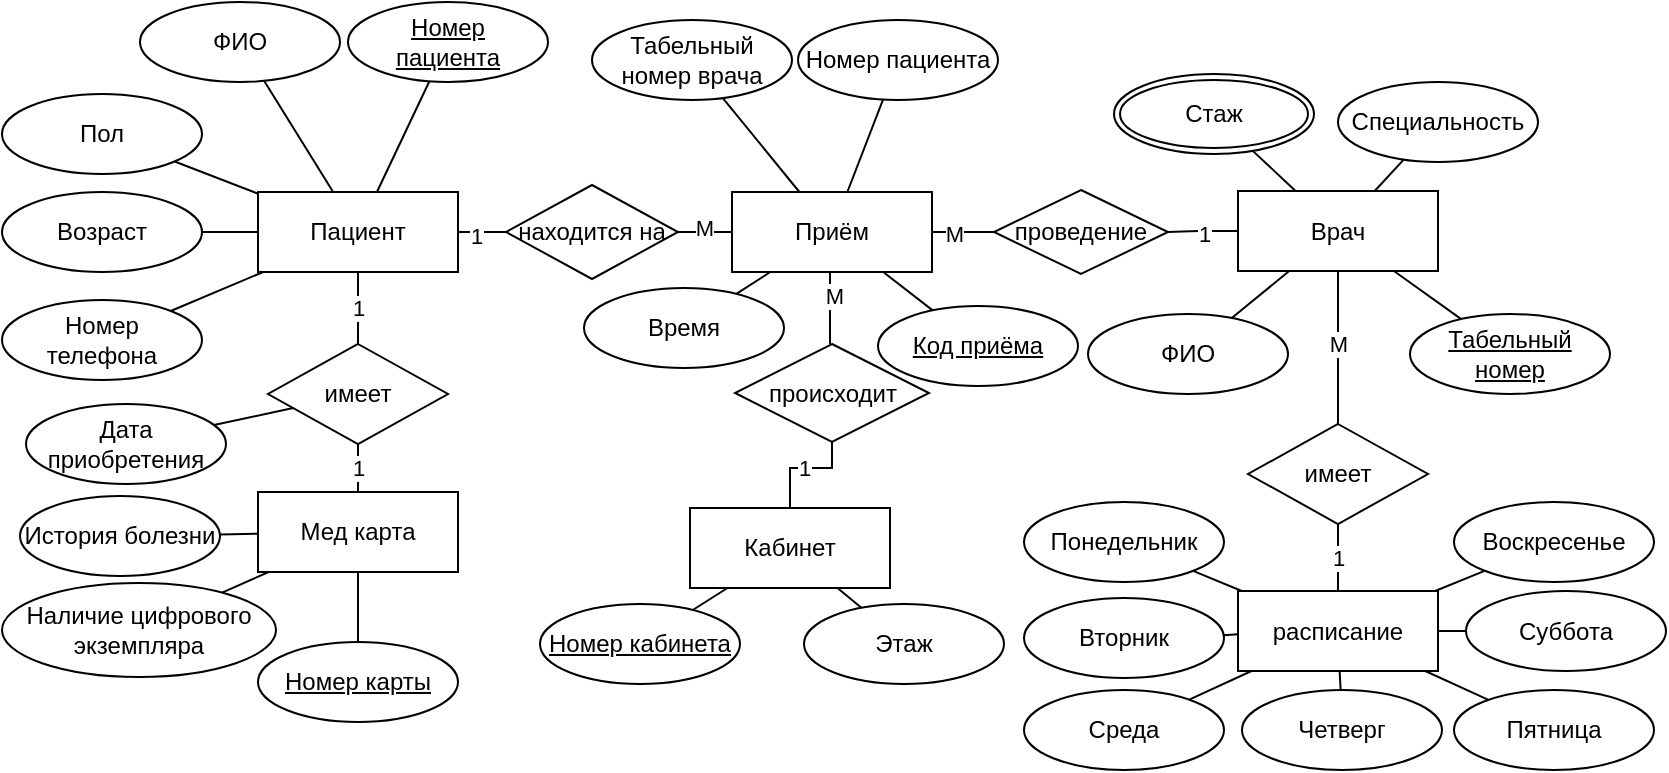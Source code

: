<mxfile version="23.1.6" type="device">
  <diagram id="R2lEEEUBdFMjLlhIrx00" name="Page-1">
    <mxGraphModel dx="1273" dy="473" grid="0" gridSize="10" guides="1" tooltips="1" connect="1" arrows="1" fold="1" page="0" pageScale="1" pageWidth="850" pageHeight="1100" math="0" shadow="0" extFonts="Permanent Marker^https://fonts.googleapis.com/css?family=Permanent+Marker">
      <root>
        <mxCell id="0" />
        <mxCell id="1" parent="0" />
        <mxCell id="zTvBLjBQkSxbrO3dc-ud-39" style="edgeStyle=orthogonalEdgeStyle;rounded=0;orthogonalLoop=1;jettySize=auto;html=1;endArrow=none;endFill=0;" edge="1" parent="1" source="st5LWMy8FJ98x7GCVwcs-79" target="zTvBLjBQkSxbrO3dc-ud-36">
          <mxGeometry relative="1" as="geometry" />
        </mxCell>
        <mxCell id="zTvBLjBQkSxbrO3dc-ud-41" value="1" style="edgeLabel;html=1;align=center;verticalAlign=middle;resizable=0;points=[];" vertex="1" connectable="0" parent="zTvBLjBQkSxbrO3dc-ud-39">
          <mxGeometry x="-0.033" y="1" relative="1" as="geometry">
            <mxPoint as="offset" />
          </mxGeometry>
        </mxCell>
        <mxCell id="zTvBLjBQkSxbrO3dc-ud-42" value="" style="edgeStyle=orthogonalEdgeStyle;rounded=0;orthogonalLoop=1;jettySize=auto;html=1;endArrow=none;endFill=0;" edge="1" parent="1" source="st5LWMy8FJ98x7GCVwcs-79" target="st5LWMy8FJ98x7GCVwcs-159">
          <mxGeometry relative="1" as="geometry" />
        </mxCell>
        <mxCell id="zTvBLjBQkSxbrO3dc-ud-46" value="М" style="edgeLabel;html=1;align=center;verticalAlign=middle;resizable=0;points=[];" vertex="1" connectable="0" parent="zTvBLjBQkSxbrO3dc-ud-42">
          <mxGeometry x="-0.046" relative="1" as="geometry">
            <mxPoint as="offset" />
          </mxGeometry>
        </mxCell>
        <mxCell id="st5LWMy8FJ98x7GCVwcs-79" value="Врач" style="whiteSpace=wrap;html=1;align=center;" parent="1" vertex="1">
          <mxGeometry x="556" y="100.5" width="100" height="40" as="geometry" />
        </mxCell>
        <mxCell id="st5LWMy8FJ98x7GCVwcs-143" style="rounded=0;orthogonalLoop=1;jettySize=auto;html=1;endArrow=none;endFill=0;" parent="1" source="st5LWMy8FJ98x7GCVwcs-80" target="st5LWMy8FJ98x7GCVwcs-79" edge="1">
          <mxGeometry relative="1" as="geometry" />
        </mxCell>
        <mxCell id="st5LWMy8FJ98x7GCVwcs-80" value="ФИО" style="ellipse;whiteSpace=wrap;html=1;align=center;" parent="1" vertex="1">
          <mxGeometry x="481" y="162" width="100" height="40" as="geometry" />
        </mxCell>
        <mxCell id="st5LWMy8FJ98x7GCVwcs-81" value="Специальность" style="ellipse;whiteSpace=wrap;html=1;align=center;" parent="1" vertex="1">
          <mxGeometry x="606" y="46" width="100" height="40" as="geometry" />
        </mxCell>
        <mxCell id="zTvBLjBQkSxbrO3dc-ud-14" value="" style="edgeStyle=orthogonalEdgeStyle;rounded=0;orthogonalLoop=1;jettySize=auto;html=1;endArrow=none;endFill=0;" edge="1" parent="1" source="st5LWMy8FJ98x7GCVwcs-84" target="zTvBLjBQkSxbrO3dc-ud-11">
          <mxGeometry relative="1" as="geometry" />
        </mxCell>
        <mxCell id="zTvBLjBQkSxbrO3dc-ud-15" value="1" style="edgeLabel;html=1;align=center;verticalAlign=middle;resizable=0;points=[];" vertex="1" connectable="0" parent="zTvBLjBQkSxbrO3dc-ud-14">
          <mxGeometry x="0.458" y="-2" relative="1" as="geometry">
            <mxPoint as="offset" />
          </mxGeometry>
        </mxCell>
        <mxCell id="st5LWMy8FJ98x7GCVwcs-84" value="Пациент" style="whiteSpace=wrap;html=1;align=center;" parent="1" vertex="1">
          <mxGeometry x="66" y="101" width="100" height="40" as="geometry" />
        </mxCell>
        <mxCell id="st5LWMy8FJ98x7GCVwcs-85" value="Мед карта" style="whiteSpace=wrap;html=1;align=center;" parent="1" vertex="1">
          <mxGeometry x="66" y="251" width="100" height="40" as="geometry" />
        </mxCell>
        <mxCell id="st5LWMy8FJ98x7GCVwcs-91" style="rounded=0;orthogonalLoop=1;jettySize=auto;html=1;endArrow=none;endFill=0;" parent="1" source="st5LWMy8FJ98x7GCVwcs-86" target="st5LWMy8FJ98x7GCVwcs-84" edge="1">
          <mxGeometry relative="1" as="geometry" />
        </mxCell>
        <mxCell id="st5LWMy8FJ98x7GCVwcs-86" value="ФИО" style="ellipse;whiteSpace=wrap;html=1;align=center;" parent="1" vertex="1">
          <mxGeometry x="7" y="6" width="100" height="40" as="geometry" />
        </mxCell>
        <mxCell id="st5LWMy8FJ98x7GCVwcs-87" value="Пол" style="ellipse;whiteSpace=wrap;html=1;align=center;" parent="1" vertex="1">
          <mxGeometry x="-62" y="52" width="100" height="40" as="geometry" />
        </mxCell>
        <mxCell id="st5LWMy8FJ98x7GCVwcs-93" style="edgeStyle=orthogonalEdgeStyle;rounded=0;orthogonalLoop=1;jettySize=auto;html=1;endArrow=none;endFill=0;" parent="1" source="st5LWMy8FJ98x7GCVwcs-88" target="st5LWMy8FJ98x7GCVwcs-84" edge="1">
          <mxGeometry relative="1" as="geometry" />
        </mxCell>
        <mxCell id="st5LWMy8FJ98x7GCVwcs-88" value="Возраст" style="ellipse;whiteSpace=wrap;html=1;align=center;" parent="1" vertex="1">
          <mxGeometry x="-62" y="101" width="100" height="40" as="geometry" />
        </mxCell>
        <mxCell id="st5LWMy8FJ98x7GCVwcs-89" value="Номер&lt;br&gt;телефона" style="ellipse;whiteSpace=wrap;html=1;align=center;" parent="1" vertex="1">
          <mxGeometry x="-62" y="155" width="100" height="40" as="geometry" />
        </mxCell>
        <mxCell id="st5LWMy8FJ98x7GCVwcs-92" style="rounded=0;orthogonalLoop=1;jettySize=auto;html=1;endArrow=none;endFill=0;" parent="1" source="st5LWMy8FJ98x7GCVwcs-87" target="st5LWMy8FJ98x7GCVwcs-84" edge="1">
          <mxGeometry relative="1" as="geometry" />
        </mxCell>
        <mxCell id="st5LWMy8FJ98x7GCVwcs-96" style="rounded=0;orthogonalLoop=1;jettySize=auto;html=1;endArrow=none;endFill=0;" parent="1" source="st5LWMy8FJ98x7GCVwcs-89" target="st5LWMy8FJ98x7GCVwcs-84" edge="1">
          <mxGeometry relative="1" as="geometry" />
        </mxCell>
        <mxCell id="st5LWMy8FJ98x7GCVwcs-98" value="&lt;u&gt;Номер &lt;br&gt;пациента&lt;/u&gt;" style="ellipse;whiteSpace=wrap;html=1;align=center;" parent="1" vertex="1">
          <mxGeometry x="111" y="6" width="100" height="40" as="geometry" />
        </mxCell>
        <mxCell id="st5LWMy8FJ98x7GCVwcs-99" style="rounded=0;orthogonalLoop=1;jettySize=auto;html=1;endArrow=none;endFill=0;" parent="1" source="st5LWMy8FJ98x7GCVwcs-98" target="st5LWMy8FJ98x7GCVwcs-84" edge="1">
          <mxGeometry relative="1" as="geometry" />
        </mxCell>
        <mxCell id="st5LWMy8FJ98x7GCVwcs-106" value="&lt;u&gt;Табельный номер&lt;/u&gt;" style="ellipse;whiteSpace=wrap;html=1;align=center;" parent="1" vertex="1">
          <mxGeometry x="642" y="162" width="100" height="40" as="geometry" />
        </mxCell>
        <mxCell id="st5LWMy8FJ98x7GCVwcs-107" value="Стаж" style="ellipse;shape=doubleEllipse;margin=3;whiteSpace=wrap;html=1;align=center;" parent="1" vertex="1">
          <mxGeometry x="494" y="42" width="100" height="40" as="geometry" />
        </mxCell>
        <mxCell id="st5LWMy8FJ98x7GCVwcs-123" style="rounded=0;orthogonalLoop=1;jettySize=auto;html=1;endArrow=none;endFill=0;" parent="1" source="st5LWMy8FJ98x7GCVwcs-107" target="st5LWMy8FJ98x7GCVwcs-79" edge="1">
          <mxGeometry relative="1" as="geometry" />
        </mxCell>
        <mxCell id="st5LWMy8FJ98x7GCVwcs-126" style="rounded=0;orthogonalLoop=1;jettySize=auto;html=1;endArrow=none;endFill=0;" parent="1" source="st5LWMy8FJ98x7GCVwcs-81" target="st5LWMy8FJ98x7GCVwcs-79" edge="1">
          <mxGeometry relative="1" as="geometry" />
        </mxCell>
        <mxCell id="st5LWMy8FJ98x7GCVwcs-127" style="rounded=0;orthogonalLoop=1;jettySize=auto;html=1;endArrow=none;endFill=0;" parent="1" source="st5LWMy8FJ98x7GCVwcs-106" target="st5LWMy8FJ98x7GCVwcs-79" edge="1">
          <mxGeometry relative="1" as="geometry" />
        </mxCell>
        <mxCell id="st5LWMy8FJ98x7GCVwcs-141" value="1" style="edgeStyle=orthogonalEdgeStyle;rounded=0;orthogonalLoop=1;jettySize=auto;html=1;exitX=0.5;exitY=1;exitDx=0;exitDy=0;entryX=0.5;entryY=0;entryDx=0;entryDy=0;endArrow=none;endFill=0;" parent="1" source="st5LWMy8FJ98x7GCVwcs-129" target="st5LWMy8FJ98x7GCVwcs-85" edge="1">
          <mxGeometry relative="1" as="geometry" />
        </mxCell>
        <mxCell id="zTvBLjBQkSxbrO3dc-ud-2" value="1" style="rounded=0;orthogonalLoop=1;jettySize=auto;html=1;endArrow=none;endFill=0;" edge="1" parent="1" source="st5LWMy8FJ98x7GCVwcs-129" target="st5LWMy8FJ98x7GCVwcs-84">
          <mxGeometry relative="1" as="geometry" />
        </mxCell>
        <mxCell id="st5LWMy8FJ98x7GCVwcs-129" value="имеет" style="shape=rhombus;perimeter=rhombusPerimeter;whiteSpace=wrap;html=1;align=center;" parent="1" vertex="1">
          <mxGeometry x="71" y="177" width="90" height="50" as="geometry" />
        </mxCell>
        <mxCell id="st5LWMy8FJ98x7GCVwcs-137" style="rounded=0;orthogonalLoop=1;jettySize=auto;html=1;endArrow=none;endFill=0;" parent="1" source="st5LWMy8FJ98x7GCVwcs-131" target="st5LWMy8FJ98x7GCVwcs-85" edge="1">
          <mxGeometry relative="1" as="geometry" />
        </mxCell>
        <mxCell id="st5LWMy8FJ98x7GCVwcs-131" value="&lt;u&gt;Номер карты&lt;/u&gt;" style="ellipse;whiteSpace=wrap;html=1;align=center;" parent="1" vertex="1">
          <mxGeometry x="66" y="326" width="100" height="40" as="geometry" />
        </mxCell>
        <mxCell id="st5LWMy8FJ98x7GCVwcs-134" value="История болезни" style="ellipse;whiteSpace=wrap;html=1;align=center;" parent="1" vertex="1">
          <mxGeometry x="-53" y="253" width="100" height="40" as="geometry" />
        </mxCell>
        <mxCell id="st5LWMy8FJ98x7GCVwcs-135" value="Наличие цифрового экземпляра" style="ellipse;whiteSpace=wrap;html=1;align=center;" parent="1" vertex="1">
          <mxGeometry x="-62" y="296.5" width="137" height="47" as="geometry" />
        </mxCell>
        <mxCell id="st5LWMy8FJ98x7GCVwcs-136" style="rounded=0;orthogonalLoop=1;jettySize=auto;html=1;endArrow=none;endFill=0;" parent="1" source="st5LWMy8FJ98x7GCVwcs-135" target="st5LWMy8FJ98x7GCVwcs-85" edge="1">
          <mxGeometry relative="1" as="geometry" />
        </mxCell>
        <mxCell id="st5LWMy8FJ98x7GCVwcs-138" style="rounded=0;orthogonalLoop=1;jettySize=auto;html=1;endArrow=none;endFill=0;" parent="1" source="st5LWMy8FJ98x7GCVwcs-134" target="st5LWMy8FJ98x7GCVwcs-85" edge="1">
          <mxGeometry relative="1" as="geometry" />
        </mxCell>
        <mxCell id="st5LWMy8FJ98x7GCVwcs-148" style="rounded=0;orthogonalLoop=1;jettySize=auto;html=1;endArrow=none;endFill=0;" parent="1" source="st5LWMy8FJ98x7GCVwcs-147" target="st5LWMy8FJ98x7GCVwcs-129" edge="1">
          <mxGeometry relative="1" as="geometry" />
        </mxCell>
        <mxCell id="st5LWMy8FJ98x7GCVwcs-147" value="Дата приобретения" style="ellipse;whiteSpace=wrap;html=1;align=center;" parent="1" vertex="1">
          <mxGeometry x="-50" y="207" width="100" height="40" as="geometry" />
        </mxCell>
        <mxCell id="zTvBLjBQkSxbrO3dc-ud-44" value="1" style="edgeStyle=orthogonalEdgeStyle;rounded=0;orthogonalLoop=1;jettySize=auto;html=1;endArrow=none;endFill=0;" edge="1" parent="1" source="st5LWMy8FJ98x7GCVwcs-157" target="st5LWMy8FJ98x7GCVwcs-159">
          <mxGeometry relative="1" as="geometry" />
        </mxCell>
        <mxCell id="st5LWMy8FJ98x7GCVwcs-157" value="расписание" style="whiteSpace=wrap;html=1;align=center;" parent="1" vertex="1">
          <mxGeometry x="556" y="300.5" width="100" height="40" as="geometry" />
        </mxCell>
        <mxCell id="st5LWMy8FJ98x7GCVwcs-159" value="имеет" style="shape=rhombus;perimeter=rhombusPerimeter;whiteSpace=wrap;html=1;align=center;" parent="1" vertex="1">
          <mxGeometry x="561" y="217" width="90" height="50" as="geometry" />
        </mxCell>
        <mxCell id="st5LWMy8FJ98x7GCVwcs-165" style="rounded=0;orthogonalLoop=1;jettySize=auto;html=1;endArrow=none;endFill=0;" parent="1" source="st5LWMy8FJ98x7GCVwcs-164" target="st5LWMy8FJ98x7GCVwcs-157" edge="1">
          <mxGeometry relative="1" as="geometry" />
        </mxCell>
        <mxCell id="st5LWMy8FJ98x7GCVwcs-164" value="Понедельник" style="ellipse;whiteSpace=wrap;html=1;align=center;" parent="1" vertex="1">
          <mxGeometry x="449" y="256" width="100" height="40" as="geometry" />
        </mxCell>
        <mxCell id="st5LWMy8FJ98x7GCVwcs-177" style="rounded=0;orthogonalLoop=1;jettySize=auto;html=1;endArrow=none;endFill=0;" parent="1" source="st5LWMy8FJ98x7GCVwcs-166" target="st5LWMy8FJ98x7GCVwcs-157" edge="1">
          <mxGeometry relative="1" as="geometry" />
        </mxCell>
        <mxCell id="st5LWMy8FJ98x7GCVwcs-166" value="Вторник" style="ellipse;whiteSpace=wrap;html=1;align=center;" parent="1" vertex="1">
          <mxGeometry x="449" y="304" width="100" height="40" as="geometry" />
        </mxCell>
        <mxCell id="st5LWMy8FJ98x7GCVwcs-173" style="rounded=0;orthogonalLoop=1;jettySize=auto;html=1;endArrow=none;endFill=0;" parent="1" source="st5LWMy8FJ98x7GCVwcs-167" target="st5LWMy8FJ98x7GCVwcs-157" edge="1">
          <mxGeometry relative="1" as="geometry" />
        </mxCell>
        <mxCell id="st5LWMy8FJ98x7GCVwcs-167" value="Суббота" style="ellipse;whiteSpace=wrap;html=1;align=center;" parent="1" vertex="1">
          <mxGeometry x="670" y="300.5" width="100" height="40" as="geometry" />
        </mxCell>
        <mxCell id="st5LWMy8FJ98x7GCVwcs-174" style="rounded=0;orthogonalLoop=1;jettySize=auto;html=1;endArrow=none;endFill=0;" parent="1" source="st5LWMy8FJ98x7GCVwcs-168" target="st5LWMy8FJ98x7GCVwcs-157" edge="1">
          <mxGeometry relative="1" as="geometry" />
        </mxCell>
        <mxCell id="st5LWMy8FJ98x7GCVwcs-168" value="Пятница" style="ellipse;whiteSpace=wrap;html=1;align=center;" parent="1" vertex="1">
          <mxGeometry x="664" y="350" width="100" height="40" as="geometry" />
        </mxCell>
        <mxCell id="st5LWMy8FJ98x7GCVwcs-175" style="rounded=0;orthogonalLoop=1;jettySize=auto;html=1;endArrow=none;endFill=0;" parent="1" source="st5LWMy8FJ98x7GCVwcs-169" target="st5LWMy8FJ98x7GCVwcs-157" edge="1">
          <mxGeometry relative="1" as="geometry" />
        </mxCell>
        <mxCell id="st5LWMy8FJ98x7GCVwcs-169" value="Четверг" style="ellipse;whiteSpace=wrap;html=1;align=center;" parent="1" vertex="1">
          <mxGeometry x="558" y="350" width="100" height="40" as="geometry" />
        </mxCell>
        <mxCell id="st5LWMy8FJ98x7GCVwcs-176" style="rounded=0;orthogonalLoop=1;jettySize=auto;html=1;endArrow=none;endFill=0;" parent="1" source="st5LWMy8FJ98x7GCVwcs-170" target="st5LWMy8FJ98x7GCVwcs-157" edge="1">
          <mxGeometry relative="1" as="geometry" />
        </mxCell>
        <mxCell id="st5LWMy8FJ98x7GCVwcs-170" value="Среда" style="ellipse;whiteSpace=wrap;html=1;align=center;" parent="1" vertex="1">
          <mxGeometry x="449" y="350" width="100" height="40" as="geometry" />
        </mxCell>
        <mxCell id="st5LWMy8FJ98x7GCVwcs-172" style="rounded=0;orthogonalLoop=1;jettySize=auto;html=1;endArrow=none;endFill=0;" parent="1" source="st5LWMy8FJ98x7GCVwcs-171" target="st5LWMy8FJ98x7GCVwcs-157" edge="1">
          <mxGeometry relative="1" as="geometry" />
        </mxCell>
        <mxCell id="st5LWMy8FJ98x7GCVwcs-171" value="Воскресенье" style="ellipse;whiteSpace=wrap;html=1;align=center;" parent="1" vertex="1">
          <mxGeometry x="664" y="256" width="100" height="40" as="geometry" />
        </mxCell>
        <mxCell id="zTvBLjBQkSxbrO3dc-ud-13" value="" style="edgeStyle=orthogonalEdgeStyle;rounded=0;orthogonalLoop=1;jettySize=auto;html=1;endArrow=none;endFill=0;" edge="1" parent="1" source="zTvBLjBQkSxbrO3dc-ud-3" target="zTvBLjBQkSxbrO3dc-ud-11">
          <mxGeometry relative="1" as="geometry" />
        </mxCell>
        <mxCell id="zTvBLjBQkSxbrO3dc-ud-16" value="М" style="edgeLabel;html=1;align=center;verticalAlign=middle;resizable=0;points=[];" vertex="1" connectable="0" parent="zTvBLjBQkSxbrO3dc-ud-13">
          <mxGeometry x="-0.019" y="2" relative="1" as="geometry">
            <mxPoint as="offset" />
          </mxGeometry>
        </mxCell>
        <mxCell id="zTvBLjBQkSxbrO3dc-ud-37" style="edgeStyle=orthogonalEdgeStyle;rounded=0;orthogonalLoop=1;jettySize=auto;html=1;exitX=1;exitY=0.5;exitDx=0;exitDy=0;entryX=0;entryY=0.5;entryDx=0;entryDy=0;endArrow=none;endFill=0;" edge="1" parent="1" source="zTvBLjBQkSxbrO3dc-ud-3" target="zTvBLjBQkSxbrO3dc-ud-36">
          <mxGeometry relative="1" as="geometry" />
        </mxCell>
        <mxCell id="zTvBLjBQkSxbrO3dc-ud-40" value="М" style="edgeLabel;html=1;align=center;verticalAlign=middle;resizable=0;points=[];" vertex="1" connectable="0" parent="zTvBLjBQkSxbrO3dc-ud-37">
          <mxGeometry x="-0.301" y="-1" relative="1" as="geometry">
            <mxPoint as="offset" />
          </mxGeometry>
        </mxCell>
        <mxCell id="zTvBLjBQkSxbrO3dc-ud-3" value="Приём" style="whiteSpace=wrap;html=1;align=center;" vertex="1" parent="1">
          <mxGeometry x="303" y="101" width="100" height="40" as="geometry" />
        </mxCell>
        <mxCell id="zTvBLjBQkSxbrO3dc-ud-7" style="rounded=0;orthogonalLoop=1;jettySize=auto;html=1;endArrow=none;endFill=0;" edge="1" parent="1" source="zTvBLjBQkSxbrO3dc-ud-4" target="zTvBLjBQkSxbrO3dc-ud-3">
          <mxGeometry relative="1" as="geometry" />
        </mxCell>
        <mxCell id="zTvBLjBQkSxbrO3dc-ud-4" value="Табельный номер врача" style="ellipse;whiteSpace=wrap;html=1;align=center;" vertex="1" parent="1">
          <mxGeometry x="233" y="15" width="100" height="40" as="geometry" />
        </mxCell>
        <mxCell id="zTvBLjBQkSxbrO3dc-ud-8" value="" style="rounded=0;orthogonalLoop=1;jettySize=auto;html=1;endArrow=none;endFill=0;" edge="1" parent="1" source="zTvBLjBQkSxbrO3dc-ud-5" target="zTvBLjBQkSxbrO3dc-ud-3">
          <mxGeometry relative="1" as="geometry" />
        </mxCell>
        <mxCell id="zTvBLjBQkSxbrO3dc-ud-5" value="Номер пациента" style="ellipse;whiteSpace=wrap;html=1;align=center;" vertex="1" parent="1">
          <mxGeometry x="336" y="15" width="100" height="40" as="geometry" />
        </mxCell>
        <mxCell id="zTvBLjBQkSxbrO3dc-ud-9" value="" style="rounded=0;orthogonalLoop=1;jettySize=auto;html=1;endArrow=none;endFill=0;" edge="1" parent="1" source="zTvBLjBQkSxbrO3dc-ud-6" target="zTvBLjBQkSxbrO3dc-ud-3">
          <mxGeometry relative="1" as="geometry" />
        </mxCell>
        <mxCell id="zTvBLjBQkSxbrO3dc-ud-6" value="Время" style="ellipse;whiteSpace=wrap;html=1;align=center;" vertex="1" parent="1">
          <mxGeometry x="229" y="149" width="100" height="40" as="geometry" />
        </mxCell>
        <mxCell id="zTvBLjBQkSxbrO3dc-ud-11" value="находится на" style="shape=rhombus;perimeter=rhombusPerimeter;whiteSpace=wrap;html=1;align=center;" vertex="1" parent="1">
          <mxGeometry x="190" y="97.5" width="86" height="47" as="geometry" />
        </mxCell>
        <mxCell id="zTvBLjBQkSxbrO3dc-ud-33" value="1" style="edgeStyle=orthogonalEdgeStyle;rounded=0;orthogonalLoop=1;jettySize=auto;html=1;endArrow=none;endFill=0;" edge="1" parent="1" source="zTvBLjBQkSxbrO3dc-ud-17" target="zTvBLjBQkSxbrO3dc-ud-27">
          <mxGeometry relative="1" as="geometry" />
        </mxCell>
        <mxCell id="zTvBLjBQkSxbrO3dc-ud-17" value="Кабинет" style="whiteSpace=wrap;html=1;align=center;" vertex="1" parent="1">
          <mxGeometry x="282" y="259" width="100" height="40" as="geometry" />
        </mxCell>
        <mxCell id="zTvBLjBQkSxbrO3dc-ud-25" style="rounded=0;orthogonalLoop=1;jettySize=auto;html=1;endArrow=none;endFill=0;" edge="1" parent="1" source="zTvBLjBQkSxbrO3dc-ud-18" target="zTvBLjBQkSxbrO3dc-ud-17">
          <mxGeometry relative="1" as="geometry" />
        </mxCell>
        <mxCell id="zTvBLjBQkSxbrO3dc-ud-18" value="Номер кабинета" style="ellipse;whiteSpace=wrap;html=1;align=center;fontStyle=4;" vertex="1" parent="1">
          <mxGeometry x="207" y="307" width="100" height="40" as="geometry" />
        </mxCell>
        <mxCell id="zTvBLjBQkSxbrO3dc-ud-22" style="rounded=0;orthogonalLoop=1;jettySize=auto;html=1;endArrow=none;endFill=0;" edge="1" parent="1" source="zTvBLjBQkSxbrO3dc-ud-19" target="zTvBLjBQkSxbrO3dc-ud-3">
          <mxGeometry relative="1" as="geometry" />
        </mxCell>
        <mxCell id="zTvBLjBQkSxbrO3dc-ud-19" value="Код приёма" style="ellipse;whiteSpace=wrap;html=1;align=center;fontStyle=4;" vertex="1" parent="1">
          <mxGeometry x="376" y="158" width="100" height="40" as="geometry" />
        </mxCell>
        <mxCell id="zTvBLjBQkSxbrO3dc-ud-26" style="rounded=0;orthogonalLoop=1;jettySize=auto;html=1;endArrow=none;endFill=0;" edge="1" parent="1" source="zTvBLjBQkSxbrO3dc-ud-23" target="zTvBLjBQkSxbrO3dc-ud-17">
          <mxGeometry relative="1" as="geometry" />
        </mxCell>
        <mxCell id="zTvBLjBQkSxbrO3dc-ud-23" value="Этаж" style="ellipse;whiteSpace=wrap;html=1;align=center;" vertex="1" parent="1">
          <mxGeometry x="339" y="307" width="100" height="40" as="geometry" />
        </mxCell>
        <mxCell id="zTvBLjBQkSxbrO3dc-ud-28" value="" style="edgeStyle=orthogonalEdgeStyle;rounded=0;orthogonalLoop=1;jettySize=auto;html=1;endArrow=none;endFill=0;" edge="1" parent="1">
          <mxGeometry relative="1" as="geometry">
            <mxPoint x="352" y="177" as="sourcePoint" />
            <mxPoint x="352" y="141" as="targetPoint" />
          </mxGeometry>
        </mxCell>
        <mxCell id="zTvBLjBQkSxbrO3dc-ud-31" value="М" style="edgeLabel;html=1;align=center;verticalAlign=middle;resizable=0;points=[];" vertex="1" connectable="0" parent="zTvBLjBQkSxbrO3dc-ud-28">
          <mxGeometry x="0.356" y="-2" relative="1" as="geometry">
            <mxPoint as="offset" />
          </mxGeometry>
        </mxCell>
        <mxCell id="zTvBLjBQkSxbrO3dc-ud-27" value="происходит" style="shape=rhombus;perimeter=rhombusPerimeter;whiteSpace=wrap;html=1;align=center;" vertex="1" parent="1">
          <mxGeometry x="304.5" y="177" width="97" height="49" as="geometry" />
        </mxCell>
        <mxCell id="zTvBLjBQkSxbrO3dc-ud-36" value="проведение" style="shape=rhombus;perimeter=rhombusPerimeter;whiteSpace=wrap;html=1;align=center;" vertex="1" parent="1">
          <mxGeometry x="434" y="100" width="87" height="42" as="geometry" />
        </mxCell>
      </root>
    </mxGraphModel>
  </diagram>
</mxfile>
